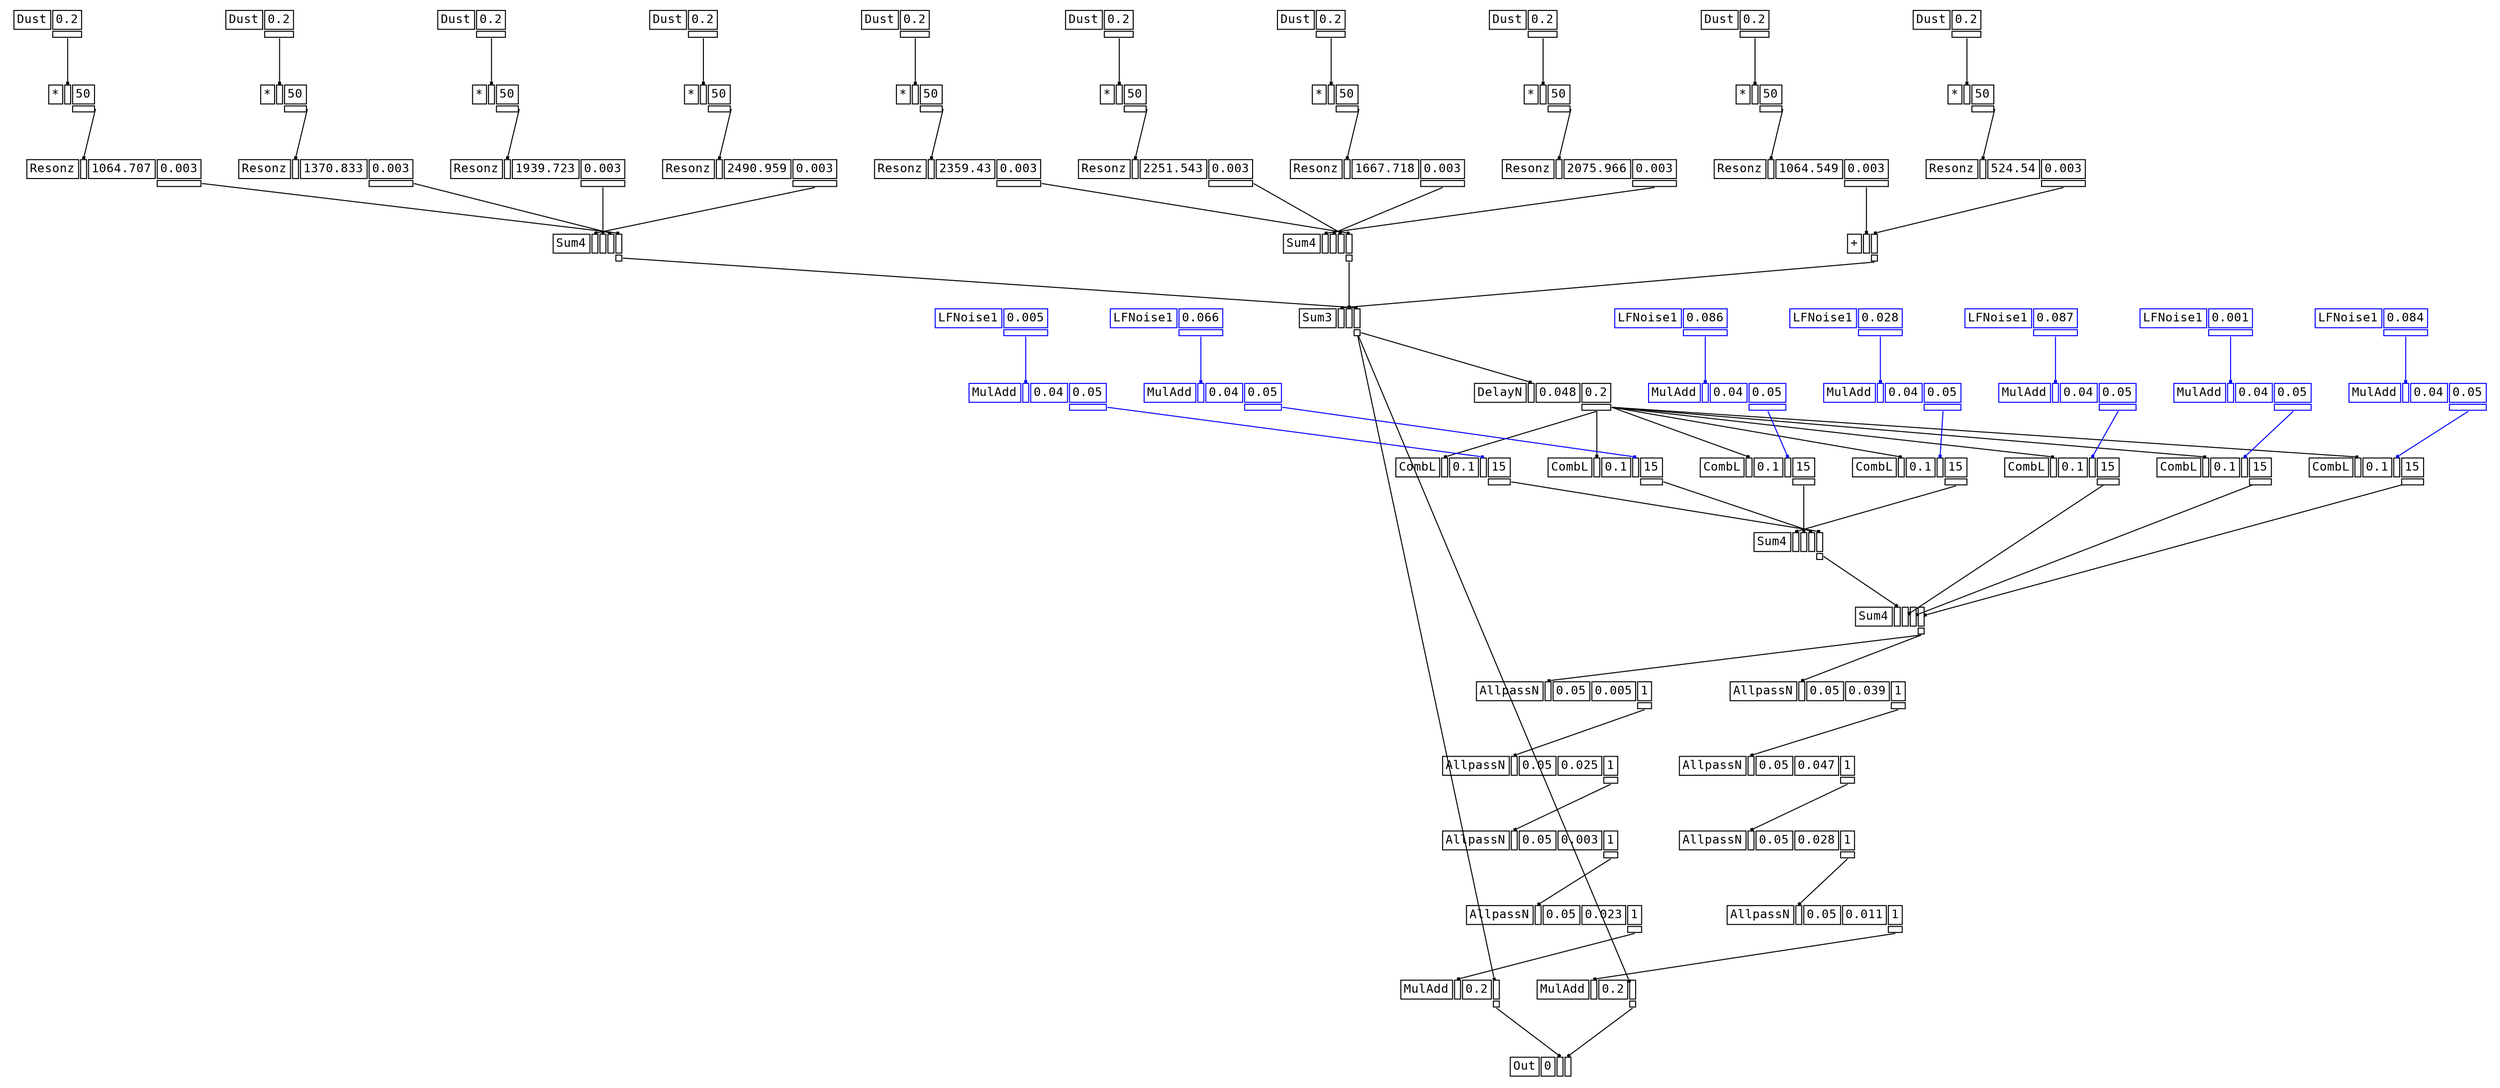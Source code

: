 digraph Anonymous {
graph [splines=false];
node [fontsize=12,fontname="Courier"];
edge [arrowhead=box,arrowsize=0.25];
u_35 [shape="plaintext",color="black",label=<<TABLE BORDER="0" CELLBORDER="1"><TR><TD>Dust</TD><TD>0.2</TD></TR><TR><TD BORDER="0"></TD><TD PORT="o_0"></TD></TR></TABLE>>];
u_36 [shape="plaintext",color="black",label=<<TABLE BORDER="0" CELLBORDER="1"><TR><TD>*</TD><TD PORT="i_0"></TD><TD>50</TD></TR><TR><TD BORDER="0"></TD><TD BORDER="0"></TD><TD PORT="o_0"></TD></TR></TABLE>>];
u_37 [shape="plaintext",color="black",label=<<TABLE BORDER="0" CELLBORDER="1"><TR><TD>Resonz</TD><TD PORT="i_0"></TD><TD>1064.707</TD><TD>0.003</TD></TR><TR><TD BORDER="0"></TD><TD BORDER="0"></TD><TD BORDER="0"></TD><TD PORT="o_0"></TD></TR></TABLE>>];
u_38 [shape="plaintext",color="black",label=<<TABLE BORDER="0" CELLBORDER="1"><TR><TD>Dust</TD><TD>0.2</TD></TR><TR><TD BORDER="0"></TD><TD PORT="o_0"></TD></TR></TABLE>>];
u_39 [shape="plaintext",color="black",label=<<TABLE BORDER="0" CELLBORDER="1"><TR><TD>*</TD><TD PORT="i_0"></TD><TD>50</TD></TR><TR><TD BORDER="0"></TD><TD BORDER="0"></TD><TD PORT="o_0"></TD></TR></TABLE>>];
u_40 [shape="plaintext",color="black",label=<<TABLE BORDER="0" CELLBORDER="1"><TR><TD>Resonz</TD><TD PORT="i_0"></TD><TD>1370.833</TD><TD>0.003</TD></TR><TR><TD BORDER="0"></TD><TD BORDER="0"></TD><TD BORDER="0"></TD><TD PORT="o_0"></TD></TR></TABLE>>];
u_41 [shape="plaintext",color="black",label=<<TABLE BORDER="0" CELLBORDER="1"><TR><TD>Dust</TD><TD>0.2</TD></TR><TR><TD BORDER="0"></TD><TD PORT="o_0"></TD></TR></TABLE>>];
u_42 [shape="plaintext",color="black",label=<<TABLE BORDER="0" CELLBORDER="1"><TR><TD>*</TD><TD PORT="i_0"></TD><TD>50</TD></TR><TR><TD BORDER="0"></TD><TD BORDER="0"></TD><TD PORT="o_0"></TD></TR></TABLE>>];
u_43 [shape="plaintext",color="black",label=<<TABLE BORDER="0" CELLBORDER="1"><TR><TD>Resonz</TD><TD PORT="i_0"></TD><TD>1939.723</TD><TD>0.003</TD></TR><TR><TD BORDER="0"></TD><TD BORDER="0"></TD><TD BORDER="0"></TD><TD PORT="o_0"></TD></TR></TABLE>>];
u_44 [shape="plaintext",color="black",label=<<TABLE BORDER="0" CELLBORDER="1"><TR><TD>Dust</TD><TD>0.2</TD></TR><TR><TD BORDER="0"></TD><TD PORT="o_0"></TD></TR></TABLE>>];
u_45 [shape="plaintext",color="black",label=<<TABLE BORDER="0" CELLBORDER="1"><TR><TD>*</TD><TD PORT="i_0"></TD><TD>50</TD></TR><TR><TD BORDER="0"></TD><TD BORDER="0"></TD><TD PORT="o_0"></TD></TR></TABLE>>];
u_46 [shape="plaintext",color="black",label=<<TABLE BORDER="0" CELLBORDER="1"><TR><TD>Resonz</TD><TD PORT="i_0"></TD><TD>2490.959</TD><TD>0.003</TD></TR><TR><TD BORDER="0"></TD><TD BORDER="0"></TD><TD BORDER="0"></TD><TD PORT="o_0"></TD></TR></TABLE>>];
u_47 [shape="plaintext",color="black",label=<<TABLE BORDER="0" CELLBORDER="1"><TR><TD>Sum4</TD><TD PORT="i_0"></TD><TD PORT="i_1"></TD><TD PORT="i_2"></TD><TD PORT="i_3"></TD></TR><TR><TD BORDER="0"></TD><TD BORDER="0"></TD><TD BORDER="0"></TD><TD BORDER="0"></TD><TD PORT="o_0"></TD></TR></TABLE>>];
u_48 [shape="plaintext",color="black",label=<<TABLE BORDER="0" CELLBORDER="1"><TR><TD>Dust</TD><TD>0.2</TD></TR><TR><TD BORDER="0"></TD><TD PORT="o_0"></TD></TR></TABLE>>];
u_49 [shape="plaintext",color="black",label=<<TABLE BORDER="0" CELLBORDER="1"><TR><TD>*</TD><TD PORT="i_0"></TD><TD>50</TD></TR><TR><TD BORDER="0"></TD><TD BORDER="0"></TD><TD PORT="o_0"></TD></TR></TABLE>>];
u_50 [shape="plaintext",color="black",label=<<TABLE BORDER="0" CELLBORDER="1"><TR><TD>Resonz</TD><TD PORT="i_0"></TD><TD>2359.43</TD><TD>0.003</TD></TR><TR><TD BORDER="0"></TD><TD BORDER="0"></TD><TD BORDER="0"></TD><TD PORT="o_0"></TD></TR></TABLE>>];
u_51 [shape="plaintext",color="black",label=<<TABLE BORDER="0" CELLBORDER="1"><TR><TD>Dust</TD><TD>0.2</TD></TR><TR><TD BORDER="0"></TD><TD PORT="o_0"></TD></TR></TABLE>>];
u_52 [shape="plaintext",color="black",label=<<TABLE BORDER="0" CELLBORDER="1"><TR><TD>*</TD><TD PORT="i_0"></TD><TD>50</TD></TR><TR><TD BORDER="0"></TD><TD BORDER="0"></TD><TD PORT="o_0"></TD></TR></TABLE>>];
u_53 [shape="plaintext",color="black",label=<<TABLE BORDER="0" CELLBORDER="1"><TR><TD>Resonz</TD><TD PORT="i_0"></TD><TD>2251.543</TD><TD>0.003</TD></TR><TR><TD BORDER="0"></TD><TD BORDER="0"></TD><TD BORDER="0"></TD><TD PORT="o_0"></TD></TR></TABLE>>];
u_54 [shape="plaintext",color="black",label=<<TABLE BORDER="0" CELLBORDER="1"><TR><TD>Dust</TD><TD>0.2</TD></TR><TR><TD BORDER="0"></TD><TD PORT="o_0"></TD></TR></TABLE>>];
u_55 [shape="plaintext",color="black",label=<<TABLE BORDER="0" CELLBORDER="1"><TR><TD>*</TD><TD PORT="i_0"></TD><TD>50</TD></TR><TR><TD BORDER="0"></TD><TD BORDER="0"></TD><TD PORT="o_0"></TD></TR></TABLE>>];
u_56 [shape="plaintext",color="black",label=<<TABLE BORDER="0" CELLBORDER="1"><TR><TD>Resonz</TD><TD PORT="i_0"></TD><TD>1667.718</TD><TD>0.003</TD></TR><TR><TD BORDER="0"></TD><TD BORDER="0"></TD><TD BORDER="0"></TD><TD PORT="o_0"></TD></TR></TABLE>>];
u_57 [shape="plaintext",color="black",label=<<TABLE BORDER="0" CELLBORDER="1"><TR><TD>Dust</TD><TD>0.2</TD></TR><TR><TD BORDER="0"></TD><TD PORT="o_0"></TD></TR></TABLE>>];
u_58 [shape="plaintext",color="black",label=<<TABLE BORDER="0" CELLBORDER="1"><TR><TD>*</TD><TD PORT="i_0"></TD><TD>50</TD></TR><TR><TD BORDER="0"></TD><TD BORDER="0"></TD><TD PORT="o_0"></TD></TR></TABLE>>];
u_59 [shape="plaintext",color="black",label=<<TABLE BORDER="0" CELLBORDER="1"><TR><TD>Resonz</TD><TD PORT="i_0"></TD><TD>2075.966</TD><TD>0.003</TD></TR><TR><TD BORDER="0"></TD><TD BORDER="0"></TD><TD BORDER="0"></TD><TD PORT="o_0"></TD></TR></TABLE>>];
u_60 [shape="plaintext",color="black",label=<<TABLE BORDER="0" CELLBORDER="1"><TR><TD>Sum4</TD><TD PORT="i_0"></TD><TD PORT="i_1"></TD><TD PORT="i_2"></TD><TD PORT="i_3"></TD></TR><TR><TD BORDER="0"></TD><TD BORDER="0"></TD><TD BORDER="0"></TD><TD BORDER="0"></TD><TD PORT="o_0"></TD></TR></TABLE>>];
u_61 [shape="plaintext",color="black",label=<<TABLE BORDER="0" CELLBORDER="1"><TR><TD>Dust</TD><TD>0.2</TD></TR><TR><TD BORDER="0"></TD><TD PORT="o_0"></TD></TR></TABLE>>];
u_62 [shape="plaintext",color="black",label=<<TABLE BORDER="0" CELLBORDER="1"><TR><TD>*</TD><TD PORT="i_0"></TD><TD>50</TD></TR><TR><TD BORDER="0"></TD><TD BORDER="0"></TD><TD PORT="o_0"></TD></TR></TABLE>>];
u_63 [shape="plaintext",color="black",label=<<TABLE BORDER="0" CELLBORDER="1"><TR><TD>Resonz</TD><TD PORT="i_0"></TD><TD>1064.549</TD><TD>0.003</TD></TR><TR><TD BORDER="0"></TD><TD BORDER="0"></TD><TD BORDER="0"></TD><TD PORT="o_0"></TD></TR></TABLE>>];
u_64 [shape="plaintext",color="black",label=<<TABLE BORDER="0" CELLBORDER="1"><TR><TD>Dust</TD><TD>0.2</TD></TR><TR><TD BORDER="0"></TD><TD PORT="o_0"></TD></TR></TABLE>>];
u_65 [shape="plaintext",color="black",label=<<TABLE BORDER="0" CELLBORDER="1"><TR><TD>*</TD><TD PORT="i_0"></TD><TD>50</TD></TR><TR><TD BORDER="0"></TD><TD BORDER="0"></TD><TD PORT="o_0"></TD></TR></TABLE>>];
u_66 [shape="plaintext",color="black",label=<<TABLE BORDER="0" CELLBORDER="1"><TR><TD>Resonz</TD><TD PORT="i_0"></TD><TD>524.54</TD><TD>0.003</TD></TR><TR><TD BORDER="0"></TD><TD BORDER="0"></TD><TD BORDER="0"></TD><TD PORT="o_0"></TD></TR></TABLE>>];
u_67 [shape="plaintext",color="black",label=<<TABLE BORDER="0" CELLBORDER="1"><TR><TD>+</TD><TD PORT="i_0"></TD><TD PORT="i_1"></TD></TR><TR><TD BORDER="0"></TD><TD BORDER="0"></TD><TD PORT="o_0"></TD></TR></TABLE>>];
u_68 [shape="plaintext",color="black",label=<<TABLE BORDER="0" CELLBORDER="1"><TR><TD>Sum3</TD><TD PORT="i_0"></TD><TD PORT="i_1"></TD><TD PORT="i_2"></TD></TR><TR><TD BORDER="0"></TD><TD BORDER="0"></TD><TD BORDER="0"></TD><TD PORT="o_0"></TD></TR></TABLE>>];
u_69 [shape="plaintext",color="black",label=<<TABLE BORDER="0" CELLBORDER="1"><TR><TD>DelayN</TD><TD PORT="i_0"></TD><TD>0.048</TD><TD>0.2</TD></TR><TR><TD BORDER="0"></TD><TD BORDER="0"></TD><TD BORDER="0"></TD><TD PORT="o_0"></TD></TR></TABLE>>];
u_70 [shape="plaintext",color="blue",label=<<TABLE BORDER="0" CELLBORDER="1"><TR><TD>LFNoise1</TD><TD>0.005</TD></TR><TR><TD BORDER="0"></TD><TD PORT="o_0"></TD></TR></TABLE>>];
u_71 [shape="plaintext",color="blue",label=<<TABLE BORDER="0" CELLBORDER="1"><TR><TD>MulAdd</TD><TD PORT="i_0"></TD><TD>0.04</TD><TD>0.05</TD></TR><TR><TD BORDER="0"></TD><TD BORDER="0"></TD><TD BORDER="0"></TD><TD PORT="o_0"></TD></TR></TABLE>>];
u_72 [shape="plaintext",color="black",label=<<TABLE BORDER="0" CELLBORDER="1"><TR><TD>CombL</TD><TD PORT="i_0"></TD><TD>0.1</TD><TD PORT="i_2"></TD><TD>15</TD></TR><TR><TD BORDER="0"></TD><TD BORDER="0"></TD><TD BORDER="0"></TD><TD BORDER="0"></TD><TD PORT="o_0"></TD></TR></TABLE>>];
u_73 [shape="plaintext",color="blue",label=<<TABLE BORDER="0" CELLBORDER="1"><TR><TD>LFNoise1</TD><TD>0.066</TD></TR><TR><TD BORDER="0"></TD><TD PORT="o_0"></TD></TR></TABLE>>];
u_74 [shape="plaintext",color="blue",label=<<TABLE BORDER="0" CELLBORDER="1"><TR><TD>MulAdd</TD><TD PORT="i_0"></TD><TD>0.04</TD><TD>0.05</TD></TR><TR><TD BORDER="0"></TD><TD BORDER="0"></TD><TD BORDER="0"></TD><TD PORT="o_0"></TD></TR></TABLE>>];
u_75 [shape="plaintext",color="black",label=<<TABLE BORDER="0" CELLBORDER="1"><TR><TD>CombL</TD><TD PORT="i_0"></TD><TD>0.1</TD><TD PORT="i_2"></TD><TD>15</TD></TR><TR><TD BORDER="0"></TD><TD BORDER="0"></TD><TD BORDER="0"></TD><TD BORDER="0"></TD><TD PORT="o_0"></TD></TR></TABLE>>];
u_76 [shape="plaintext",color="blue",label=<<TABLE BORDER="0" CELLBORDER="1"><TR><TD>LFNoise1</TD><TD>0.086</TD></TR><TR><TD BORDER="0"></TD><TD PORT="o_0"></TD></TR></TABLE>>];
u_77 [shape="plaintext",color="blue",label=<<TABLE BORDER="0" CELLBORDER="1"><TR><TD>MulAdd</TD><TD PORT="i_0"></TD><TD>0.04</TD><TD>0.05</TD></TR><TR><TD BORDER="0"></TD><TD BORDER="0"></TD><TD BORDER="0"></TD><TD PORT="o_0"></TD></TR></TABLE>>];
u_78 [shape="plaintext",color="black",label=<<TABLE BORDER="0" CELLBORDER="1"><TR><TD>CombL</TD><TD PORT="i_0"></TD><TD>0.1</TD><TD PORT="i_2"></TD><TD>15</TD></TR><TR><TD BORDER="0"></TD><TD BORDER="0"></TD><TD BORDER="0"></TD><TD BORDER="0"></TD><TD PORT="o_0"></TD></TR></TABLE>>];
u_79 [shape="plaintext",color="blue",label=<<TABLE BORDER="0" CELLBORDER="1"><TR><TD>LFNoise1</TD><TD>0.028</TD></TR><TR><TD BORDER="0"></TD><TD PORT="o_0"></TD></TR></TABLE>>];
u_80 [shape="plaintext",color="blue",label=<<TABLE BORDER="0" CELLBORDER="1"><TR><TD>MulAdd</TD><TD PORT="i_0"></TD><TD>0.04</TD><TD>0.05</TD></TR><TR><TD BORDER="0"></TD><TD BORDER="0"></TD><TD BORDER="0"></TD><TD PORT="o_0"></TD></TR></TABLE>>];
u_81 [shape="plaintext",color="black",label=<<TABLE BORDER="0" CELLBORDER="1"><TR><TD>CombL</TD><TD PORT="i_0"></TD><TD>0.1</TD><TD PORT="i_2"></TD><TD>15</TD></TR><TR><TD BORDER="0"></TD><TD BORDER="0"></TD><TD BORDER="0"></TD><TD BORDER="0"></TD><TD PORT="o_0"></TD></TR></TABLE>>];
u_82 [shape="plaintext",color="black",label=<<TABLE BORDER="0" CELLBORDER="1"><TR><TD>Sum4</TD><TD PORT="i_0"></TD><TD PORT="i_1"></TD><TD PORT="i_2"></TD><TD PORT="i_3"></TD></TR><TR><TD BORDER="0"></TD><TD BORDER="0"></TD><TD BORDER="0"></TD><TD BORDER="0"></TD><TD PORT="o_0"></TD></TR></TABLE>>];
u_83 [shape="plaintext",color="blue",label=<<TABLE BORDER="0" CELLBORDER="1"><TR><TD>LFNoise1</TD><TD>0.087</TD></TR><TR><TD BORDER="0"></TD><TD PORT="o_0"></TD></TR></TABLE>>];
u_84 [shape="plaintext",color="blue",label=<<TABLE BORDER="0" CELLBORDER="1"><TR><TD>MulAdd</TD><TD PORT="i_0"></TD><TD>0.04</TD><TD>0.05</TD></TR><TR><TD BORDER="0"></TD><TD BORDER="0"></TD><TD BORDER="0"></TD><TD PORT="o_0"></TD></TR></TABLE>>];
u_85 [shape="plaintext",color="black",label=<<TABLE BORDER="0" CELLBORDER="1"><TR><TD>CombL</TD><TD PORT="i_0"></TD><TD>0.1</TD><TD PORT="i_2"></TD><TD>15</TD></TR><TR><TD BORDER="0"></TD><TD BORDER="0"></TD><TD BORDER="0"></TD><TD BORDER="0"></TD><TD PORT="o_0"></TD></TR></TABLE>>];
u_86 [shape="plaintext",color="blue",label=<<TABLE BORDER="0" CELLBORDER="1"><TR><TD>LFNoise1</TD><TD>0.001</TD></TR><TR><TD BORDER="0"></TD><TD PORT="o_0"></TD></TR></TABLE>>];
u_87 [shape="plaintext",color="blue",label=<<TABLE BORDER="0" CELLBORDER="1"><TR><TD>MulAdd</TD><TD PORT="i_0"></TD><TD>0.04</TD><TD>0.05</TD></TR><TR><TD BORDER="0"></TD><TD BORDER="0"></TD><TD BORDER="0"></TD><TD PORT="o_0"></TD></TR></TABLE>>];
u_88 [shape="plaintext",color="black",label=<<TABLE BORDER="0" CELLBORDER="1"><TR><TD>CombL</TD><TD PORT="i_0"></TD><TD>0.1</TD><TD PORT="i_2"></TD><TD>15</TD></TR><TR><TD BORDER="0"></TD><TD BORDER="0"></TD><TD BORDER="0"></TD><TD BORDER="0"></TD><TD PORT="o_0"></TD></TR></TABLE>>];
u_89 [shape="plaintext",color="blue",label=<<TABLE BORDER="0" CELLBORDER="1"><TR><TD>LFNoise1</TD><TD>0.084</TD></TR><TR><TD BORDER="0"></TD><TD PORT="o_0"></TD></TR></TABLE>>];
u_90 [shape="plaintext",color="blue",label=<<TABLE BORDER="0" CELLBORDER="1"><TR><TD>MulAdd</TD><TD PORT="i_0"></TD><TD>0.04</TD><TD>0.05</TD></TR><TR><TD BORDER="0"></TD><TD BORDER="0"></TD><TD BORDER="0"></TD><TD PORT="o_0"></TD></TR></TABLE>>];
u_91 [shape="plaintext",color="black",label=<<TABLE BORDER="0" CELLBORDER="1"><TR><TD>CombL</TD><TD PORT="i_0"></TD><TD>0.1</TD><TD PORT="i_2"></TD><TD>15</TD></TR><TR><TD BORDER="0"></TD><TD BORDER="0"></TD><TD BORDER="0"></TD><TD BORDER="0"></TD><TD PORT="o_0"></TD></TR></TABLE>>];
u_92 [shape="plaintext",color="black",label=<<TABLE BORDER="0" CELLBORDER="1"><TR><TD>Sum4</TD><TD PORT="i_0"></TD><TD PORT="i_1"></TD><TD PORT="i_2"></TD><TD PORT="i_3"></TD></TR><TR><TD BORDER="0"></TD><TD BORDER="0"></TD><TD BORDER="0"></TD><TD BORDER="0"></TD><TD PORT="o_0"></TD></TR></TABLE>>];
u_93 [shape="plaintext",color="black",label=<<TABLE BORDER="0" CELLBORDER="1"><TR><TD>AllpassN</TD><TD PORT="i_0"></TD><TD>0.05</TD><TD>0.005</TD><TD>1</TD></TR><TR><TD BORDER="0"></TD><TD BORDER="0"></TD><TD BORDER="0"></TD><TD BORDER="0"></TD><TD PORT="o_0"></TD></TR></TABLE>>];
u_94 [shape="plaintext",color="black",label=<<TABLE BORDER="0" CELLBORDER="1"><TR><TD>AllpassN</TD><TD PORT="i_0"></TD><TD>0.05</TD><TD>0.025</TD><TD>1</TD></TR><TR><TD BORDER="0"></TD><TD BORDER="0"></TD><TD BORDER="0"></TD><TD BORDER="0"></TD><TD PORT="o_0"></TD></TR></TABLE>>];
u_95 [shape="plaintext",color="black",label=<<TABLE BORDER="0" CELLBORDER="1"><TR><TD>AllpassN</TD><TD PORT="i_0"></TD><TD>0.05</TD><TD>0.003</TD><TD>1</TD></TR><TR><TD BORDER="0"></TD><TD BORDER="0"></TD><TD BORDER="0"></TD><TD BORDER="0"></TD><TD PORT="o_0"></TD></TR></TABLE>>];
u_96 [shape="plaintext",color="black",label=<<TABLE BORDER="0" CELLBORDER="1"><TR><TD>AllpassN</TD><TD PORT="i_0"></TD><TD>0.05</TD><TD>0.023</TD><TD>1</TD></TR><TR><TD BORDER="0"></TD><TD BORDER="0"></TD><TD BORDER="0"></TD><TD BORDER="0"></TD><TD PORT="o_0"></TD></TR></TABLE>>];
u_97 [shape="plaintext",color="black",label=<<TABLE BORDER="0" CELLBORDER="1"><TR><TD>MulAdd</TD><TD PORT="i_0"></TD><TD>0.2</TD><TD PORT="i_2"></TD></TR><TR><TD BORDER="0"></TD><TD BORDER="0"></TD><TD BORDER="0"></TD><TD PORT="o_0"></TD></TR></TABLE>>];
u_98 [shape="plaintext",color="black",label=<<TABLE BORDER="0" CELLBORDER="1"><TR><TD>AllpassN</TD><TD PORT="i_0"></TD><TD>0.05</TD><TD>0.039</TD><TD>1</TD></TR><TR><TD BORDER="0"></TD><TD BORDER="0"></TD><TD BORDER="0"></TD><TD BORDER="0"></TD><TD PORT="o_0"></TD></TR></TABLE>>];
u_99 [shape="plaintext",color="black",label=<<TABLE BORDER="0" CELLBORDER="1"><TR><TD>AllpassN</TD><TD PORT="i_0"></TD><TD>0.05</TD><TD>0.047</TD><TD>1</TD></TR><TR><TD BORDER="0"></TD><TD BORDER="0"></TD><TD BORDER="0"></TD><TD BORDER="0"></TD><TD PORT="o_0"></TD></TR></TABLE>>];
u_100 [shape="plaintext",color="black",label=<<TABLE BORDER="0" CELLBORDER="1"><TR><TD>AllpassN</TD><TD PORT="i_0"></TD><TD>0.05</TD><TD>0.028</TD><TD>1</TD></TR><TR><TD BORDER="0"></TD><TD BORDER="0"></TD><TD BORDER="0"></TD><TD BORDER="0"></TD><TD PORT="o_0"></TD></TR></TABLE>>];
u_101 [shape="plaintext",color="black",label=<<TABLE BORDER="0" CELLBORDER="1"><TR><TD>AllpassN</TD><TD PORT="i_0"></TD><TD>0.05</TD><TD>0.011</TD><TD>1</TD></TR><TR><TD BORDER="0"></TD><TD BORDER="0"></TD><TD BORDER="0"></TD><TD BORDER="0"></TD><TD PORT="o_0"></TD></TR></TABLE>>];
u_102 [shape="plaintext",color="black",label=<<TABLE BORDER="0" CELLBORDER="1"><TR><TD>MulAdd</TD><TD PORT="i_0"></TD><TD>0.2</TD><TD PORT="i_2"></TD></TR><TR><TD BORDER="0"></TD><TD BORDER="0"></TD><TD BORDER="0"></TD><TD PORT="o_0"></TD></TR></TABLE>>];
u_103 [shape="plaintext",color="black",label=<<TABLE BORDER="0" CELLBORDER="1"><TR><TD>Out</TD><TD>0</TD><TD PORT="i_1"></TD><TD PORT="i_2"></TD></TR></TABLE>>];
u_35:o_0 -> u_36:i_0 [color=black];
u_36:o_0 -> u_37:i_0 [color=black];
u_38:o_0 -> u_39:i_0 [color=black];
u_39:o_0 -> u_40:i_0 [color=black];
u_41:o_0 -> u_42:i_0 [color=black];
u_42:o_0 -> u_43:i_0 [color=black];
u_44:o_0 -> u_45:i_0 [color=black];
u_45:o_0 -> u_46:i_0 [color=black];
u_46:o_0 -> u_47:i_0 [color=black];
u_43:o_0 -> u_47:i_1 [color=black];
u_40:o_0 -> u_47:i_2 [color=black];
u_37:o_0 -> u_47:i_3 [color=black];
u_48:o_0 -> u_49:i_0 [color=black];
u_49:o_0 -> u_50:i_0 [color=black];
u_51:o_0 -> u_52:i_0 [color=black];
u_52:o_0 -> u_53:i_0 [color=black];
u_54:o_0 -> u_55:i_0 [color=black];
u_55:o_0 -> u_56:i_0 [color=black];
u_57:o_0 -> u_58:i_0 [color=black];
u_58:o_0 -> u_59:i_0 [color=black];
u_59:o_0 -> u_60:i_0 [color=black];
u_56:o_0 -> u_60:i_1 [color=black];
u_53:o_0 -> u_60:i_2 [color=black];
u_50:o_0 -> u_60:i_3 [color=black];
u_61:o_0 -> u_62:i_0 [color=black];
u_62:o_0 -> u_63:i_0 [color=black];
u_64:o_0 -> u_65:i_0 [color=black];
u_65:o_0 -> u_66:i_0 [color=black];
u_63:o_0 -> u_67:i_0 [color=black];
u_66:o_0 -> u_67:i_1 [color=black];
u_67:o_0 -> u_68:i_0 [color=black];
u_60:o_0 -> u_68:i_1 [color=black];
u_47:o_0 -> u_68:i_2 [color=black];
u_68:o_0 -> u_69:i_0 [color=black];
u_70:o_0 -> u_71:i_0 [color=blue];
u_69:o_0 -> u_72:i_0 [color=black];
u_71:o_0 -> u_72:i_2 [color=blue];
u_73:o_0 -> u_74:i_0 [color=blue];
u_69:o_0 -> u_75:i_0 [color=black];
u_74:o_0 -> u_75:i_2 [color=blue];
u_76:o_0 -> u_77:i_0 [color=blue];
u_69:o_0 -> u_78:i_0 [color=black];
u_77:o_0 -> u_78:i_2 [color=blue];
u_79:o_0 -> u_80:i_0 [color=blue];
u_69:o_0 -> u_81:i_0 [color=black];
u_80:o_0 -> u_81:i_2 [color=blue];
u_81:o_0 -> u_82:i_0 [color=black];
u_78:o_0 -> u_82:i_1 [color=black];
u_75:o_0 -> u_82:i_2 [color=black];
u_72:o_0 -> u_82:i_3 [color=black];
u_83:o_0 -> u_84:i_0 [color=blue];
u_69:o_0 -> u_85:i_0 [color=black];
u_84:o_0 -> u_85:i_2 [color=blue];
u_86:o_0 -> u_87:i_0 [color=blue];
u_69:o_0 -> u_88:i_0 [color=black];
u_87:o_0 -> u_88:i_2 [color=blue];
u_89:o_0 -> u_90:i_0 [color=blue];
u_69:o_0 -> u_91:i_0 [color=black];
u_90:o_0 -> u_91:i_2 [color=blue];
u_82:o_0 -> u_92:i_0 [color=black];
u_85:o_0 -> u_92:i_1 [color=black];
u_88:o_0 -> u_92:i_2 [color=black];
u_91:o_0 -> u_92:i_3 [color=black];
u_92:o_0 -> u_93:i_0 [color=black];
u_93:o_0 -> u_94:i_0 [color=black];
u_94:o_0 -> u_95:i_0 [color=black];
u_95:o_0 -> u_96:i_0 [color=black];
u_96:o_0 -> u_97:i_0 [color=black];
u_68:o_0 -> u_97:i_2 [color=black];
u_92:o_0 -> u_98:i_0 [color=black];
u_98:o_0 -> u_99:i_0 [color=black];
u_99:o_0 -> u_100:i_0 [color=black];
u_100:o_0 -> u_101:i_0 [color=black];
u_101:o_0 -> u_102:i_0 [color=black];
u_68:o_0 -> u_102:i_2 [color=black];
u_97:o_0 -> u_103:i_1 [color=black];
u_102:o_0 -> u_103:i_2 [color=black];
}
